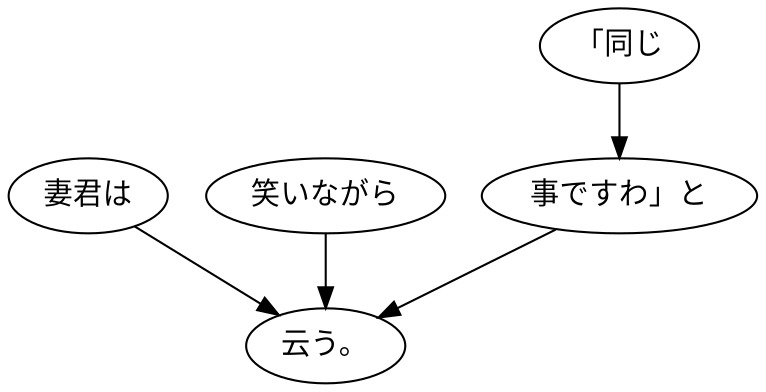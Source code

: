 digraph graph1780 {
	node0 [label="妻君は"];
	node1 [label="笑いながら"];
	node2 [label="「同じ"];
	node3 [label="事ですわ」と"];
	node4 [label="云う。"];
	node0 -> node4;
	node1 -> node4;
	node2 -> node3;
	node3 -> node4;
}
